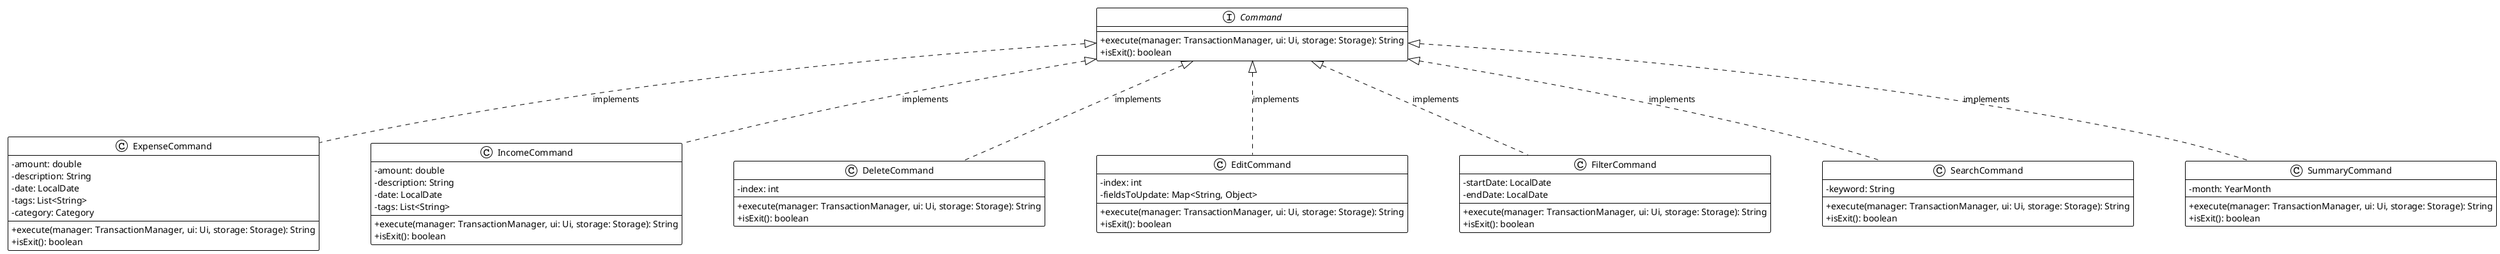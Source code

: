 @startuml
!theme plain
skinparam classAttributeIconSize 0
skinparam nodesep 80
skinparam ranksep 100

interface Command {
  +execute(manager: TransactionManager, ui: Ui, storage: Storage): String
  +isExit(): boolean
}

class ExpenseCommand {
  -amount: double
  -description: String
  -date: LocalDate
  -tags: List<String>
  -category: Category
  +execute(manager: TransactionManager, ui: Ui, storage: Storage): String
  +isExit(): boolean
}

class IncomeCommand {
  -amount: double
  -description: String
  -date: LocalDate
  -tags: List<String>
  +execute(manager: TransactionManager, ui: Ui, storage: Storage): String
  +isExit(): boolean
}

class DeleteCommand {
  -index: int
  +execute(manager: TransactionManager, ui: Ui, storage: Storage): String
  +isExit(): boolean
}

class EditCommand {
  -index: int
  -fieldsToUpdate: Map<String, Object>
  +execute(manager: TransactionManager, ui: Ui, storage: Storage): String
  +isExit(): boolean
}

class FilterCommand {
  -startDate: LocalDate
  -endDate: LocalDate
  +execute(manager: TransactionManager, ui: Ui, storage: Storage): String
  +isExit(): boolean
}

class SearchCommand {
  -keyword: String
  +execute(manager: TransactionManager, ui: Ui, storage: Storage): String
  +isExit(): boolean
}

class SummaryCommand {
  -month: YearMonth
  +execute(manager: TransactionManager, ui: Ui, storage: Storage): String
  +isExit(): boolean
}

Command <|.. ExpenseCommand : implements
Command <|.. IncomeCommand : implements
Command <|.. DeleteCommand : implements
Command <|.. EditCommand : implements
Command <|.. FilterCommand : implements
Command <|.. SearchCommand : implements
Command <|.. SummaryCommand : implements

@enduml